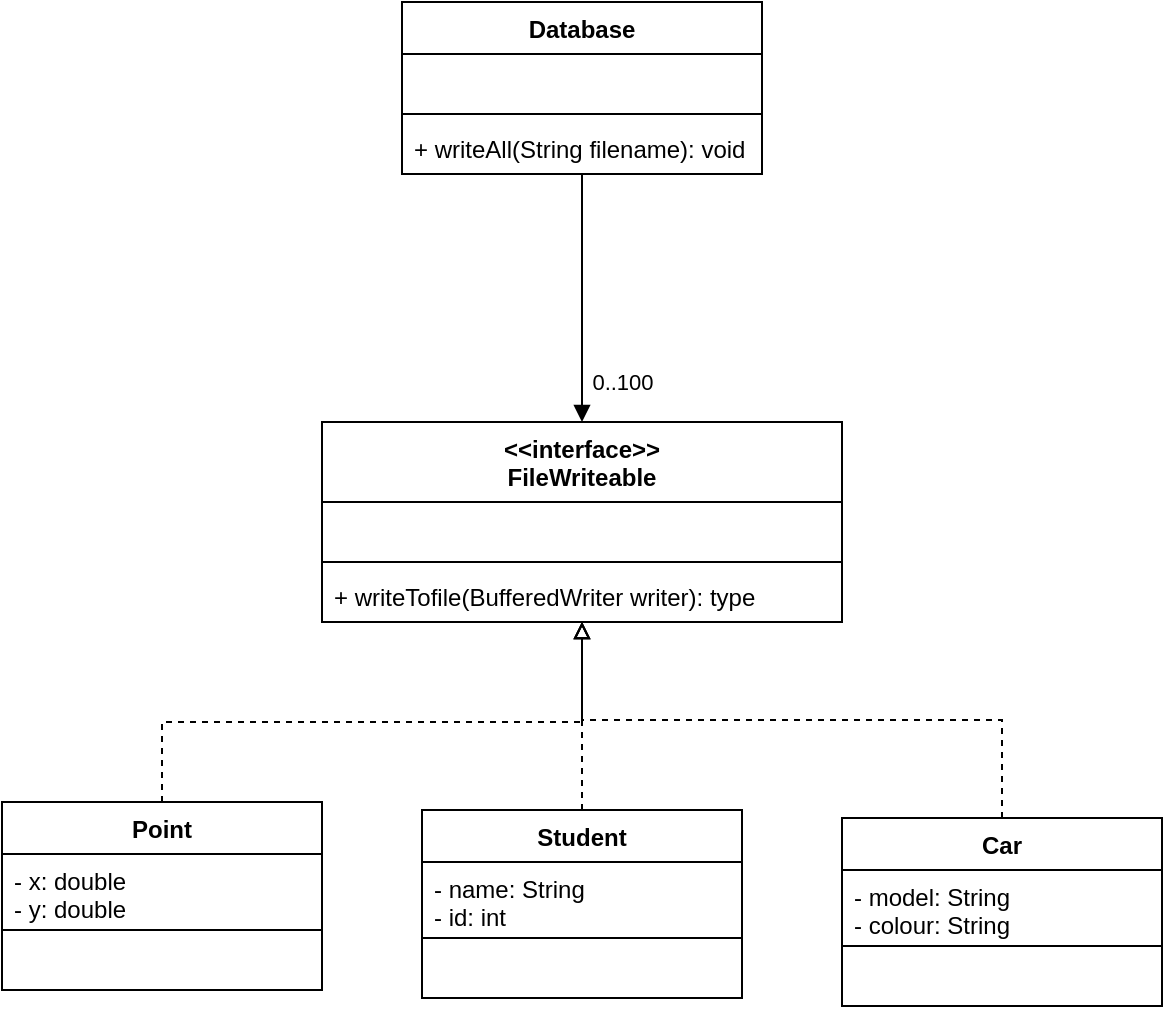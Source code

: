 <mxfile version="13.8.0" type="github">
  <diagram id="_tksB4uxORixkn2Z_la_" name="Page-1">
    <mxGraphModel dx="373" dy="1837" grid="1" gridSize="10" guides="1" tooltips="1" connect="1" arrows="1" fold="1" page="1" pageScale="1" pageWidth="827" pageHeight="1169" math="0" shadow="0">
      <root>
        <mxCell id="0" />
        <mxCell id="1" parent="0" />
        <mxCell id="2HIks-lKM429xwWlWSx_-9" style="edgeStyle=orthogonalEdgeStyle;rounded=0;orthogonalLoop=1;jettySize=auto;html=1;endArrow=block;endFill=0;dashed=1;" edge="1" parent="1" source="2HIks-lKM429xwWlWSx_-5" target="2HIks-lKM429xwWlWSx_-1">
          <mxGeometry relative="1" as="geometry">
            <Array as="points">
              <mxPoint x="90" y="300" />
              <mxPoint x="300" y="300" />
            </Array>
          </mxGeometry>
        </mxCell>
        <mxCell id="2HIks-lKM429xwWlWSx_-5" value="Point" style="swimlane;fontStyle=1;align=center;verticalAlign=top;childLayout=stackLayout;horizontal=1;startSize=26;horizontalStack=0;resizeParent=1;resizeParentMax=0;resizeLast=0;collapsible=1;marginBottom=0;" vertex="1" parent="1">
          <mxGeometry x="10" y="340" width="160" height="94" as="geometry" />
        </mxCell>
        <mxCell id="2HIks-lKM429xwWlWSx_-6" value="- x: double&#xa;- y: double" style="text;strokeColor=none;fillColor=none;align=left;verticalAlign=top;spacingLeft=4;spacingRight=4;overflow=hidden;rotatable=0;points=[[0,0.5],[1,0.5]];portConstraint=eastwest;" vertex="1" parent="2HIks-lKM429xwWlWSx_-5">
          <mxGeometry y="26" width="160" height="34" as="geometry" />
        </mxCell>
        <mxCell id="2HIks-lKM429xwWlWSx_-7" value="" style="line;strokeWidth=1;fillColor=none;align=left;verticalAlign=middle;spacingTop=-1;spacingLeft=3;spacingRight=3;rotatable=0;labelPosition=right;points=[];portConstraint=eastwest;" vertex="1" parent="2HIks-lKM429xwWlWSx_-5">
          <mxGeometry y="60" width="160" height="8" as="geometry" />
        </mxCell>
        <mxCell id="2HIks-lKM429xwWlWSx_-8" value=" " style="text;strokeColor=none;fillColor=none;align=left;verticalAlign=top;spacingLeft=4;spacingRight=4;overflow=hidden;rotatable=0;points=[[0,0.5],[1,0.5]];portConstraint=eastwest;" vertex="1" parent="2HIks-lKM429xwWlWSx_-5">
          <mxGeometry y="68" width="160" height="26" as="geometry" />
        </mxCell>
        <mxCell id="2HIks-lKM429xwWlWSx_-14" style="edgeStyle=orthogonalEdgeStyle;rounded=0;orthogonalLoop=1;jettySize=auto;html=1;dashed=1;endArrow=block;endFill=0;" edge="1" parent="1" source="2HIks-lKM429xwWlWSx_-10" target="2HIks-lKM429xwWlWSx_-1">
          <mxGeometry relative="1" as="geometry">
            <Array as="points">
              <mxPoint x="300" y="270" />
              <mxPoint x="300" y="270" />
            </Array>
          </mxGeometry>
        </mxCell>
        <mxCell id="2HIks-lKM429xwWlWSx_-10" value="Student" style="swimlane;fontStyle=1;align=center;verticalAlign=top;childLayout=stackLayout;horizontal=1;startSize=26;horizontalStack=0;resizeParent=1;resizeParentMax=0;resizeLast=0;collapsible=1;marginBottom=0;" vertex="1" parent="1">
          <mxGeometry x="220" y="344" width="160" height="94" as="geometry" />
        </mxCell>
        <mxCell id="2HIks-lKM429xwWlWSx_-11" value="- name: String&#xa;- id: int" style="text;strokeColor=none;fillColor=none;align=left;verticalAlign=top;spacingLeft=4;spacingRight=4;overflow=hidden;rotatable=0;points=[[0,0.5],[1,0.5]];portConstraint=eastwest;" vertex="1" parent="2HIks-lKM429xwWlWSx_-10">
          <mxGeometry y="26" width="160" height="34" as="geometry" />
        </mxCell>
        <mxCell id="2HIks-lKM429xwWlWSx_-12" value="" style="line;strokeWidth=1;fillColor=none;align=left;verticalAlign=middle;spacingTop=-1;spacingLeft=3;spacingRight=3;rotatable=0;labelPosition=right;points=[];portConstraint=eastwest;" vertex="1" parent="2HIks-lKM429xwWlWSx_-10">
          <mxGeometry y="60" width="160" height="8" as="geometry" />
        </mxCell>
        <mxCell id="2HIks-lKM429xwWlWSx_-13" value=" " style="text;strokeColor=none;fillColor=none;align=left;verticalAlign=top;spacingLeft=4;spacingRight=4;overflow=hidden;rotatable=0;points=[[0,0.5],[1,0.5]];portConstraint=eastwest;" vertex="1" parent="2HIks-lKM429xwWlWSx_-10">
          <mxGeometry y="68" width="160" height="26" as="geometry" />
        </mxCell>
        <mxCell id="2HIks-lKM429xwWlWSx_-19" style="edgeStyle=orthogonalEdgeStyle;rounded=0;orthogonalLoop=1;jettySize=auto;html=1;dashed=1;endArrow=block;endFill=0;" edge="1" parent="1" source="2HIks-lKM429xwWlWSx_-15" target="2HIks-lKM429xwWlWSx_-1">
          <mxGeometry relative="1" as="geometry">
            <Array as="points">
              <mxPoint x="510" y="299" />
              <mxPoint x="300" y="299" />
            </Array>
          </mxGeometry>
        </mxCell>
        <mxCell id="2HIks-lKM429xwWlWSx_-15" value="Car" style="swimlane;fontStyle=1;align=center;verticalAlign=top;childLayout=stackLayout;horizontal=1;startSize=26;horizontalStack=0;resizeParent=1;resizeParentMax=0;resizeLast=0;collapsible=1;marginBottom=0;" vertex="1" parent="1">
          <mxGeometry x="430" y="348" width="160" height="94" as="geometry" />
        </mxCell>
        <mxCell id="2HIks-lKM429xwWlWSx_-16" value="- model: String&#xa;- colour: String" style="text;strokeColor=none;fillColor=none;align=left;verticalAlign=top;spacingLeft=4;spacingRight=4;overflow=hidden;rotatable=0;points=[[0,0.5],[1,0.5]];portConstraint=eastwest;" vertex="1" parent="2HIks-lKM429xwWlWSx_-15">
          <mxGeometry y="26" width="160" height="34" as="geometry" />
        </mxCell>
        <mxCell id="2HIks-lKM429xwWlWSx_-17" value="" style="line;strokeWidth=1;fillColor=none;align=left;verticalAlign=middle;spacingTop=-1;spacingLeft=3;spacingRight=3;rotatable=0;labelPosition=right;points=[];portConstraint=eastwest;" vertex="1" parent="2HIks-lKM429xwWlWSx_-15">
          <mxGeometry y="60" width="160" height="8" as="geometry" />
        </mxCell>
        <mxCell id="2HIks-lKM429xwWlWSx_-18" value=" " style="text;strokeColor=none;fillColor=none;align=left;verticalAlign=top;spacingLeft=4;spacingRight=4;overflow=hidden;rotatable=0;points=[[0,0.5],[1,0.5]];portConstraint=eastwest;" vertex="1" parent="2HIks-lKM429xwWlWSx_-15">
          <mxGeometry y="68" width="160" height="26" as="geometry" />
        </mxCell>
        <mxCell id="2HIks-lKM429xwWlWSx_-1" value="&lt;&lt;interface&gt;&gt;&#xa;FileWriteable" style="swimlane;fontStyle=1;align=center;verticalAlign=top;childLayout=stackLayout;horizontal=1;startSize=40;horizontalStack=0;resizeParent=1;resizeParentMax=0;resizeLast=0;collapsible=1;marginBottom=0;" vertex="1" parent="1">
          <mxGeometry x="170" y="150" width="260" height="100" as="geometry" />
        </mxCell>
        <mxCell id="2HIks-lKM429xwWlWSx_-2" value=" " style="text;strokeColor=none;fillColor=none;align=left;verticalAlign=top;spacingLeft=4;spacingRight=4;overflow=hidden;rotatable=0;points=[[0,0.5],[1,0.5]];portConstraint=eastwest;" vertex="1" parent="2HIks-lKM429xwWlWSx_-1">
          <mxGeometry y="40" width="260" height="26" as="geometry" />
        </mxCell>
        <mxCell id="2HIks-lKM429xwWlWSx_-3" value="" style="line;strokeWidth=1;fillColor=none;align=left;verticalAlign=middle;spacingTop=-1;spacingLeft=3;spacingRight=3;rotatable=0;labelPosition=right;points=[];portConstraint=eastwest;" vertex="1" parent="2HIks-lKM429xwWlWSx_-1">
          <mxGeometry y="66" width="260" height="8" as="geometry" />
        </mxCell>
        <mxCell id="2HIks-lKM429xwWlWSx_-4" value="+ writeTofile(BufferedWriter writer): type" style="text;strokeColor=none;fillColor=none;align=left;verticalAlign=top;spacingLeft=4;spacingRight=4;overflow=hidden;rotatable=0;points=[[0,0.5],[1,0.5]];portConstraint=eastwest;" vertex="1" parent="2HIks-lKM429xwWlWSx_-1">
          <mxGeometry y="74" width="260" height="26" as="geometry" />
        </mxCell>
        <mxCell id="2HIks-lKM429xwWlWSx_-28" style="edgeStyle=orthogonalEdgeStyle;rounded=0;orthogonalLoop=1;jettySize=auto;html=1;endArrow=block;endFill=1;" edge="1" parent="1" source="2HIks-lKM429xwWlWSx_-20" target="2HIks-lKM429xwWlWSx_-1">
          <mxGeometry relative="1" as="geometry" />
        </mxCell>
        <mxCell id="2HIks-lKM429xwWlWSx_-29" value="0..100" style="edgeLabel;html=1;align=center;verticalAlign=middle;resizable=0;points=[];" vertex="1" connectable="0" parent="2HIks-lKM429xwWlWSx_-28">
          <mxGeometry x="0.674" y="2" relative="1" as="geometry">
            <mxPoint x="18" as="offset" />
          </mxGeometry>
        </mxCell>
        <mxCell id="2HIks-lKM429xwWlWSx_-20" value="Database" style="swimlane;fontStyle=1;align=center;verticalAlign=top;childLayout=stackLayout;horizontal=1;startSize=26;horizontalStack=0;resizeParent=1;resizeParentMax=0;resizeLast=0;collapsible=1;marginBottom=0;" vertex="1" parent="1">
          <mxGeometry x="210" y="-60" width="180" height="86" as="geometry" />
        </mxCell>
        <mxCell id="2HIks-lKM429xwWlWSx_-21" value=" " style="text;strokeColor=none;fillColor=none;align=left;verticalAlign=top;spacingLeft=4;spacingRight=4;overflow=hidden;rotatable=0;points=[[0,0.5],[1,0.5]];portConstraint=eastwest;" vertex="1" parent="2HIks-lKM429xwWlWSx_-20">
          <mxGeometry y="26" width="180" height="26" as="geometry" />
        </mxCell>
        <mxCell id="2HIks-lKM429xwWlWSx_-22" value="" style="line;strokeWidth=1;fillColor=none;align=left;verticalAlign=middle;spacingTop=-1;spacingLeft=3;spacingRight=3;rotatable=0;labelPosition=right;points=[];portConstraint=eastwest;" vertex="1" parent="2HIks-lKM429xwWlWSx_-20">
          <mxGeometry y="52" width="180" height="8" as="geometry" />
        </mxCell>
        <mxCell id="2HIks-lKM429xwWlWSx_-23" value="+ writeAll(String filename): void" style="text;strokeColor=none;fillColor=none;align=left;verticalAlign=top;spacingLeft=4;spacingRight=4;overflow=hidden;rotatable=0;points=[[0,0.5],[1,0.5]];portConstraint=eastwest;" vertex="1" parent="2HIks-lKM429xwWlWSx_-20">
          <mxGeometry y="60" width="180" height="26" as="geometry" />
        </mxCell>
      </root>
    </mxGraphModel>
  </diagram>
</mxfile>
